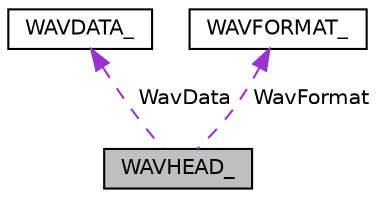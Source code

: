 digraph "WAVHEAD_"
{
 // LATEX_PDF_SIZE
  edge [fontname="Helvetica",fontsize="10",labelfontname="Helvetica",labelfontsize="10"];
  node [fontname="Helvetica",fontsize="10",shape=record];
  Node1 [label="WAVHEAD_",height=0.2,width=0.4,color="black", fillcolor="grey75", style="filled", fontcolor="black",tooltip=" "];
  Node2 -> Node1 [dir="back",color="darkorchid3",fontsize="10",style="dashed",label=" WavData" ,fontname="Helvetica"];
  Node2 [label="WAVDATA_",height=0.2,width=0.4,color="black", fillcolor="white", style="filled",URL="$structWAVDATA__.html",tooltip=" "];
  Node3 -> Node1 [dir="back",color="darkorchid3",fontsize="10",style="dashed",label=" WavFormat" ,fontname="Helvetica"];
  Node3 [label="WAVFORMAT_",height=0.2,width=0.4,color="black", fillcolor="white", style="filled",URL="$structWAVFORMAT__.html",tooltip=" "];
}
